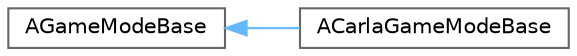 digraph "类继承关系图"
{
 // INTERACTIVE_SVG=YES
 // LATEX_PDF_SIZE
  bgcolor="transparent";
  edge [fontname=Helvetica,fontsize=10,labelfontname=Helvetica,labelfontsize=10];
  node [fontname=Helvetica,fontsize=10,shape=box,height=0.2,width=0.4];
  rankdir="LR";
  Node0 [id="Node000000",label="AGameModeBase",height=0.2,width=0.4,color="grey40", fillcolor="white", style="filled",URL="$d3/d04/classAGameModeBase.html",tooltip=" "];
  Node0 -> Node1 [id="edge58_Node000000_Node000001",dir="back",color="steelblue1",style="solid",tooltip=" "];
  Node1 [id="Node000001",label="ACarlaGameModeBase",height=0.2,width=0.4,color="grey40", fillcolor="white", style="filled",URL="$db/de5/classACarlaGameModeBase.html",tooltip="Base class for the CARLA Game Mode."];
}
